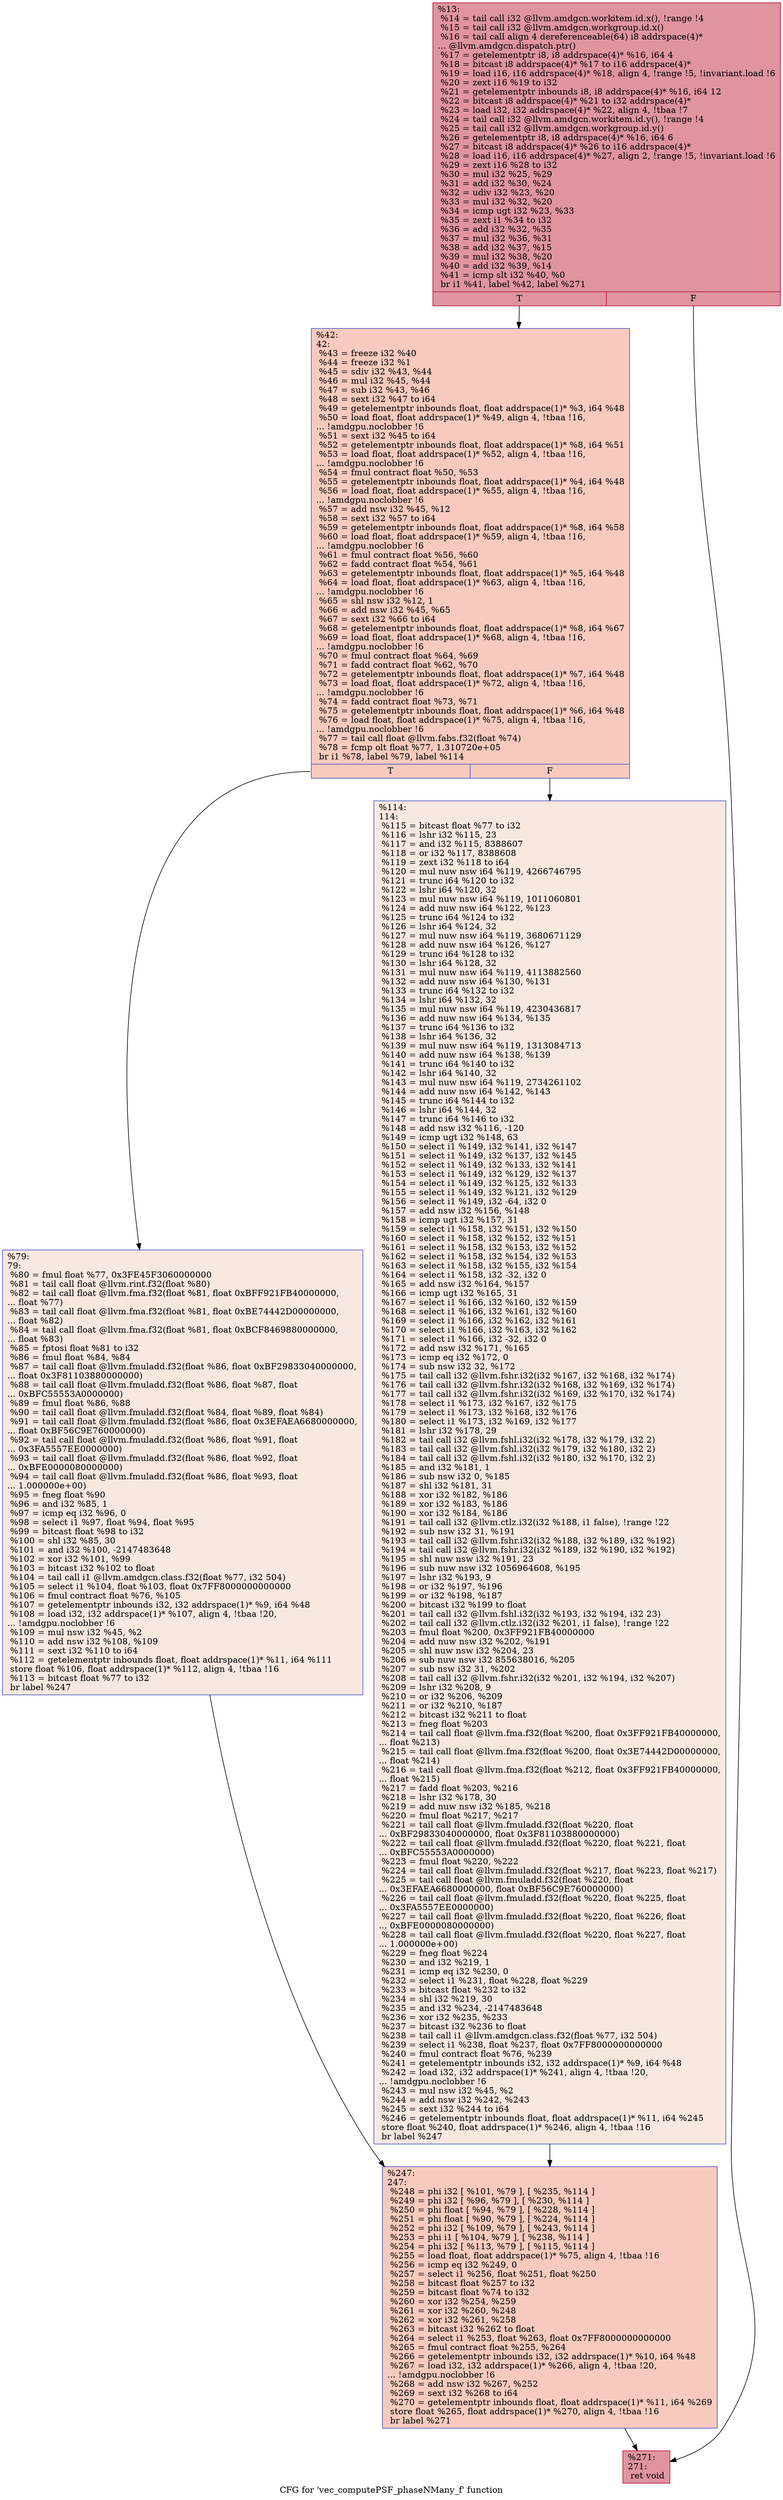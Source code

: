digraph "CFG for 'vec_computePSF_phaseNMany_f' function" {
	label="CFG for 'vec_computePSF_phaseNMany_f' function";

	Node0x45cda00 [shape=record,color="#b70d28ff", style=filled, fillcolor="#b70d2870",label="{%13:\l  %14 = tail call i32 @llvm.amdgcn.workitem.id.x(), !range !4\l  %15 = tail call i32 @llvm.amdgcn.workgroup.id.x()\l  %16 = tail call align 4 dereferenceable(64) i8 addrspace(4)*\l... @llvm.amdgcn.dispatch.ptr()\l  %17 = getelementptr i8, i8 addrspace(4)* %16, i64 4\l  %18 = bitcast i8 addrspace(4)* %17 to i16 addrspace(4)*\l  %19 = load i16, i16 addrspace(4)* %18, align 4, !range !5, !invariant.load !6\l  %20 = zext i16 %19 to i32\l  %21 = getelementptr inbounds i8, i8 addrspace(4)* %16, i64 12\l  %22 = bitcast i8 addrspace(4)* %21 to i32 addrspace(4)*\l  %23 = load i32, i32 addrspace(4)* %22, align 4, !tbaa !7\l  %24 = tail call i32 @llvm.amdgcn.workitem.id.y(), !range !4\l  %25 = tail call i32 @llvm.amdgcn.workgroup.id.y()\l  %26 = getelementptr i8, i8 addrspace(4)* %16, i64 6\l  %27 = bitcast i8 addrspace(4)* %26 to i16 addrspace(4)*\l  %28 = load i16, i16 addrspace(4)* %27, align 2, !range !5, !invariant.load !6\l  %29 = zext i16 %28 to i32\l  %30 = mul i32 %25, %29\l  %31 = add i32 %30, %24\l  %32 = udiv i32 %23, %20\l  %33 = mul i32 %32, %20\l  %34 = icmp ugt i32 %23, %33\l  %35 = zext i1 %34 to i32\l  %36 = add i32 %32, %35\l  %37 = mul i32 %36, %31\l  %38 = add i32 %37, %15\l  %39 = mul i32 %38, %20\l  %40 = add i32 %39, %14\l  %41 = icmp slt i32 %40, %0\l  br i1 %41, label %42, label %271\l|{<s0>T|<s1>F}}"];
	Node0x45cda00:s0 -> Node0x45d2700;
	Node0x45cda00:s1 -> Node0x45d2790;
	Node0x45d2700 [shape=record,color="#3d50c3ff", style=filled, fillcolor="#ef886b70",label="{%42:\l42:                                               \l  %43 = freeze i32 %40\l  %44 = freeze i32 %1\l  %45 = sdiv i32 %43, %44\l  %46 = mul i32 %45, %44\l  %47 = sub i32 %43, %46\l  %48 = sext i32 %47 to i64\l  %49 = getelementptr inbounds float, float addrspace(1)* %3, i64 %48\l  %50 = load float, float addrspace(1)* %49, align 4, !tbaa !16,\l... !amdgpu.noclobber !6\l  %51 = sext i32 %45 to i64\l  %52 = getelementptr inbounds float, float addrspace(1)* %8, i64 %51\l  %53 = load float, float addrspace(1)* %52, align 4, !tbaa !16,\l... !amdgpu.noclobber !6\l  %54 = fmul contract float %50, %53\l  %55 = getelementptr inbounds float, float addrspace(1)* %4, i64 %48\l  %56 = load float, float addrspace(1)* %55, align 4, !tbaa !16,\l... !amdgpu.noclobber !6\l  %57 = add nsw i32 %45, %12\l  %58 = sext i32 %57 to i64\l  %59 = getelementptr inbounds float, float addrspace(1)* %8, i64 %58\l  %60 = load float, float addrspace(1)* %59, align 4, !tbaa !16,\l... !amdgpu.noclobber !6\l  %61 = fmul contract float %56, %60\l  %62 = fadd contract float %54, %61\l  %63 = getelementptr inbounds float, float addrspace(1)* %5, i64 %48\l  %64 = load float, float addrspace(1)* %63, align 4, !tbaa !16,\l... !amdgpu.noclobber !6\l  %65 = shl nsw i32 %12, 1\l  %66 = add nsw i32 %45, %65\l  %67 = sext i32 %66 to i64\l  %68 = getelementptr inbounds float, float addrspace(1)* %8, i64 %67\l  %69 = load float, float addrspace(1)* %68, align 4, !tbaa !16,\l... !amdgpu.noclobber !6\l  %70 = fmul contract float %64, %69\l  %71 = fadd contract float %62, %70\l  %72 = getelementptr inbounds float, float addrspace(1)* %7, i64 %48\l  %73 = load float, float addrspace(1)* %72, align 4, !tbaa !16,\l... !amdgpu.noclobber !6\l  %74 = fadd contract float %73, %71\l  %75 = getelementptr inbounds float, float addrspace(1)* %6, i64 %48\l  %76 = load float, float addrspace(1)* %75, align 4, !tbaa !16,\l... !amdgpu.noclobber !6\l  %77 = tail call float @llvm.fabs.f32(float %74)\l  %78 = fcmp olt float %77, 1.310720e+05\l  br i1 %78, label %79, label %114\l|{<s0>T|<s1>F}}"];
	Node0x45d2700:s0 -> Node0x45d52e0;
	Node0x45d2700:s1 -> Node0x45d5370;
	Node0x45d52e0 [shape=record,color="#3d50c3ff", style=filled, fillcolor="#f1ccb870",label="{%79:\l79:                                               \l  %80 = fmul float %77, 0x3FE45F3060000000\l  %81 = tail call float @llvm.rint.f32(float %80)\l  %82 = tail call float @llvm.fma.f32(float %81, float 0xBFF921FB40000000,\l... float %77)\l  %83 = tail call float @llvm.fma.f32(float %81, float 0xBE74442D00000000,\l... float %82)\l  %84 = tail call float @llvm.fma.f32(float %81, float 0xBCF8469880000000,\l... float %83)\l  %85 = fptosi float %81 to i32\l  %86 = fmul float %84, %84\l  %87 = tail call float @llvm.fmuladd.f32(float %86, float 0xBF29833040000000,\l... float 0x3F81103880000000)\l  %88 = tail call float @llvm.fmuladd.f32(float %86, float %87, float\l... 0xBFC55553A0000000)\l  %89 = fmul float %86, %88\l  %90 = tail call float @llvm.fmuladd.f32(float %84, float %89, float %84)\l  %91 = tail call float @llvm.fmuladd.f32(float %86, float 0x3EFAEA6680000000,\l... float 0xBF56C9E760000000)\l  %92 = tail call float @llvm.fmuladd.f32(float %86, float %91, float\l... 0x3FA5557EE0000000)\l  %93 = tail call float @llvm.fmuladd.f32(float %86, float %92, float\l... 0xBFE0000080000000)\l  %94 = tail call float @llvm.fmuladd.f32(float %86, float %93, float\l... 1.000000e+00)\l  %95 = fneg float %90\l  %96 = and i32 %85, 1\l  %97 = icmp eq i32 %96, 0\l  %98 = select i1 %97, float %94, float %95\l  %99 = bitcast float %98 to i32\l  %100 = shl i32 %85, 30\l  %101 = and i32 %100, -2147483648\l  %102 = xor i32 %101, %99\l  %103 = bitcast i32 %102 to float\l  %104 = tail call i1 @llvm.amdgcn.class.f32(float %77, i32 504)\l  %105 = select i1 %104, float %103, float 0x7FF8000000000000\l  %106 = fmul contract float %76, %105\l  %107 = getelementptr inbounds i32, i32 addrspace(1)* %9, i64 %48\l  %108 = load i32, i32 addrspace(1)* %107, align 4, !tbaa !20,\l... !amdgpu.noclobber !6\l  %109 = mul nsw i32 %45, %2\l  %110 = add nsw i32 %108, %109\l  %111 = sext i32 %110 to i64\l  %112 = getelementptr inbounds float, float addrspace(1)* %11, i64 %111\l  store float %106, float addrspace(1)* %112, align 4, !tbaa !16\l  %113 = bitcast float %77 to i32\l  br label %247\l}"];
	Node0x45d52e0 -> Node0x45d79d0;
	Node0x45d5370 [shape=record,color="#3d50c3ff", style=filled, fillcolor="#f1ccb870",label="{%114:\l114:                                              \l  %115 = bitcast float %77 to i32\l  %116 = lshr i32 %115, 23\l  %117 = and i32 %115, 8388607\l  %118 = or i32 %117, 8388608\l  %119 = zext i32 %118 to i64\l  %120 = mul nuw nsw i64 %119, 4266746795\l  %121 = trunc i64 %120 to i32\l  %122 = lshr i64 %120, 32\l  %123 = mul nuw nsw i64 %119, 1011060801\l  %124 = add nuw nsw i64 %122, %123\l  %125 = trunc i64 %124 to i32\l  %126 = lshr i64 %124, 32\l  %127 = mul nuw nsw i64 %119, 3680671129\l  %128 = add nuw nsw i64 %126, %127\l  %129 = trunc i64 %128 to i32\l  %130 = lshr i64 %128, 32\l  %131 = mul nuw nsw i64 %119, 4113882560\l  %132 = add nuw nsw i64 %130, %131\l  %133 = trunc i64 %132 to i32\l  %134 = lshr i64 %132, 32\l  %135 = mul nuw nsw i64 %119, 4230436817\l  %136 = add nuw nsw i64 %134, %135\l  %137 = trunc i64 %136 to i32\l  %138 = lshr i64 %136, 32\l  %139 = mul nuw nsw i64 %119, 1313084713\l  %140 = add nuw nsw i64 %138, %139\l  %141 = trunc i64 %140 to i32\l  %142 = lshr i64 %140, 32\l  %143 = mul nuw nsw i64 %119, 2734261102\l  %144 = add nuw nsw i64 %142, %143\l  %145 = trunc i64 %144 to i32\l  %146 = lshr i64 %144, 32\l  %147 = trunc i64 %146 to i32\l  %148 = add nsw i32 %116, -120\l  %149 = icmp ugt i32 %148, 63\l  %150 = select i1 %149, i32 %141, i32 %147\l  %151 = select i1 %149, i32 %137, i32 %145\l  %152 = select i1 %149, i32 %133, i32 %141\l  %153 = select i1 %149, i32 %129, i32 %137\l  %154 = select i1 %149, i32 %125, i32 %133\l  %155 = select i1 %149, i32 %121, i32 %129\l  %156 = select i1 %149, i32 -64, i32 0\l  %157 = add nsw i32 %156, %148\l  %158 = icmp ugt i32 %157, 31\l  %159 = select i1 %158, i32 %151, i32 %150\l  %160 = select i1 %158, i32 %152, i32 %151\l  %161 = select i1 %158, i32 %153, i32 %152\l  %162 = select i1 %158, i32 %154, i32 %153\l  %163 = select i1 %158, i32 %155, i32 %154\l  %164 = select i1 %158, i32 -32, i32 0\l  %165 = add nsw i32 %164, %157\l  %166 = icmp ugt i32 %165, 31\l  %167 = select i1 %166, i32 %160, i32 %159\l  %168 = select i1 %166, i32 %161, i32 %160\l  %169 = select i1 %166, i32 %162, i32 %161\l  %170 = select i1 %166, i32 %163, i32 %162\l  %171 = select i1 %166, i32 -32, i32 0\l  %172 = add nsw i32 %171, %165\l  %173 = icmp eq i32 %172, 0\l  %174 = sub nsw i32 32, %172\l  %175 = tail call i32 @llvm.fshr.i32(i32 %167, i32 %168, i32 %174)\l  %176 = tail call i32 @llvm.fshr.i32(i32 %168, i32 %169, i32 %174)\l  %177 = tail call i32 @llvm.fshr.i32(i32 %169, i32 %170, i32 %174)\l  %178 = select i1 %173, i32 %167, i32 %175\l  %179 = select i1 %173, i32 %168, i32 %176\l  %180 = select i1 %173, i32 %169, i32 %177\l  %181 = lshr i32 %178, 29\l  %182 = tail call i32 @llvm.fshl.i32(i32 %178, i32 %179, i32 2)\l  %183 = tail call i32 @llvm.fshl.i32(i32 %179, i32 %180, i32 2)\l  %184 = tail call i32 @llvm.fshl.i32(i32 %180, i32 %170, i32 2)\l  %185 = and i32 %181, 1\l  %186 = sub nsw i32 0, %185\l  %187 = shl i32 %181, 31\l  %188 = xor i32 %182, %186\l  %189 = xor i32 %183, %186\l  %190 = xor i32 %184, %186\l  %191 = tail call i32 @llvm.ctlz.i32(i32 %188, i1 false), !range !22\l  %192 = sub nsw i32 31, %191\l  %193 = tail call i32 @llvm.fshr.i32(i32 %188, i32 %189, i32 %192)\l  %194 = tail call i32 @llvm.fshr.i32(i32 %189, i32 %190, i32 %192)\l  %195 = shl nuw nsw i32 %191, 23\l  %196 = sub nuw nsw i32 1056964608, %195\l  %197 = lshr i32 %193, 9\l  %198 = or i32 %197, %196\l  %199 = or i32 %198, %187\l  %200 = bitcast i32 %199 to float\l  %201 = tail call i32 @llvm.fshl.i32(i32 %193, i32 %194, i32 23)\l  %202 = tail call i32 @llvm.ctlz.i32(i32 %201, i1 false), !range !22\l  %203 = fmul float %200, 0x3FF921FB40000000\l  %204 = add nuw nsw i32 %202, %191\l  %205 = shl nuw nsw i32 %204, 23\l  %206 = sub nuw nsw i32 855638016, %205\l  %207 = sub nsw i32 31, %202\l  %208 = tail call i32 @llvm.fshr.i32(i32 %201, i32 %194, i32 %207)\l  %209 = lshr i32 %208, 9\l  %210 = or i32 %206, %209\l  %211 = or i32 %210, %187\l  %212 = bitcast i32 %211 to float\l  %213 = fneg float %203\l  %214 = tail call float @llvm.fma.f32(float %200, float 0x3FF921FB40000000,\l... float %213)\l  %215 = tail call float @llvm.fma.f32(float %200, float 0x3E74442D00000000,\l... float %214)\l  %216 = tail call float @llvm.fma.f32(float %212, float 0x3FF921FB40000000,\l... float %215)\l  %217 = fadd float %203, %216\l  %218 = lshr i32 %178, 30\l  %219 = add nuw nsw i32 %185, %218\l  %220 = fmul float %217, %217\l  %221 = tail call float @llvm.fmuladd.f32(float %220, float\l... 0xBF29833040000000, float 0x3F81103880000000)\l  %222 = tail call float @llvm.fmuladd.f32(float %220, float %221, float\l... 0xBFC55553A0000000)\l  %223 = fmul float %220, %222\l  %224 = tail call float @llvm.fmuladd.f32(float %217, float %223, float %217)\l  %225 = tail call float @llvm.fmuladd.f32(float %220, float\l... 0x3EFAEA6680000000, float 0xBF56C9E760000000)\l  %226 = tail call float @llvm.fmuladd.f32(float %220, float %225, float\l... 0x3FA5557EE0000000)\l  %227 = tail call float @llvm.fmuladd.f32(float %220, float %226, float\l... 0xBFE0000080000000)\l  %228 = tail call float @llvm.fmuladd.f32(float %220, float %227, float\l... 1.000000e+00)\l  %229 = fneg float %224\l  %230 = and i32 %219, 1\l  %231 = icmp eq i32 %230, 0\l  %232 = select i1 %231, float %228, float %229\l  %233 = bitcast float %232 to i32\l  %234 = shl i32 %219, 30\l  %235 = and i32 %234, -2147483648\l  %236 = xor i32 %235, %233\l  %237 = bitcast i32 %236 to float\l  %238 = tail call i1 @llvm.amdgcn.class.f32(float %77, i32 504)\l  %239 = select i1 %238, float %237, float 0x7FF8000000000000\l  %240 = fmul contract float %76, %239\l  %241 = getelementptr inbounds i32, i32 addrspace(1)* %9, i64 %48\l  %242 = load i32, i32 addrspace(1)* %241, align 4, !tbaa !20,\l... !amdgpu.noclobber !6\l  %243 = mul nsw i32 %45, %2\l  %244 = add nsw i32 %242, %243\l  %245 = sext i32 %244 to i64\l  %246 = getelementptr inbounds float, float addrspace(1)* %11, i64 %245\l  store float %240, float addrspace(1)* %246, align 4, !tbaa !16\l  br label %247\l}"];
	Node0x45d5370 -> Node0x45d79d0;
	Node0x45d79d0 [shape=record,color="#3d50c3ff", style=filled, fillcolor="#ef886b70",label="{%247:\l247:                                              \l  %248 = phi i32 [ %101, %79 ], [ %235, %114 ]\l  %249 = phi i32 [ %96, %79 ], [ %230, %114 ]\l  %250 = phi float [ %94, %79 ], [ %228, %114 ]\l  %251 = phi float [ %90, %79 ], [ %224, %114 ]\l  %252 = phi i32 [ %109, %79 ], [ %243, %114 ]\l  %253 = phi i1 [ %104, %79 ], [ %238, %114 ]\l  %254 = phi i32 [ %113, %79 ], [ %115, %114 ]\l  %255 = load float, float addrspace(1)* %75, align 4, !tbaa !16\l  %256 = icmp eq i32 %249, 0\l  %257 = select i1 %256, float %251, float %250\l  %258 = bitcast float %257 to i32\l  %259 = bitcast float %74 to i32\l  %260 = xor i32 %254, %259\l  %261 = xor i32 %260, %248\l  %262 = xor i32 %261, %258\l  %263 = bitcast i32 %262 to float\l  %264 = select i1 %253, float %263, float 0x7FF8000000000000\l  %265 = fmul contract float %255, %264\l  %266 = getelementptr inbounds i32, i32 addrspace(1)* %10, i64 %48\l  %267 = load i32, i32 addrspace(1)* %266, align 4, !tbaa !20,\l... !amdgpu.noclobber !6\l  %268 = add nsw i32 %267, %252\l  %269 = sext i32 %268 to i64\l  %270 = getelementptr inbounds float, float addrspace(1)* %11, i64 %269\l  store float %265, float addrspace(1)* %270, align 4, !tbaa !16\l  br label %271\l}"];
	Node0x45d79d0 -> Node0x45d2790;
	Node0x45d2790 [shape=record,color="#b70d28ff", style=filled, fillcolor="#b70d2870",label="{%271:\l271:                                              \l  ret void\l}"];
}
